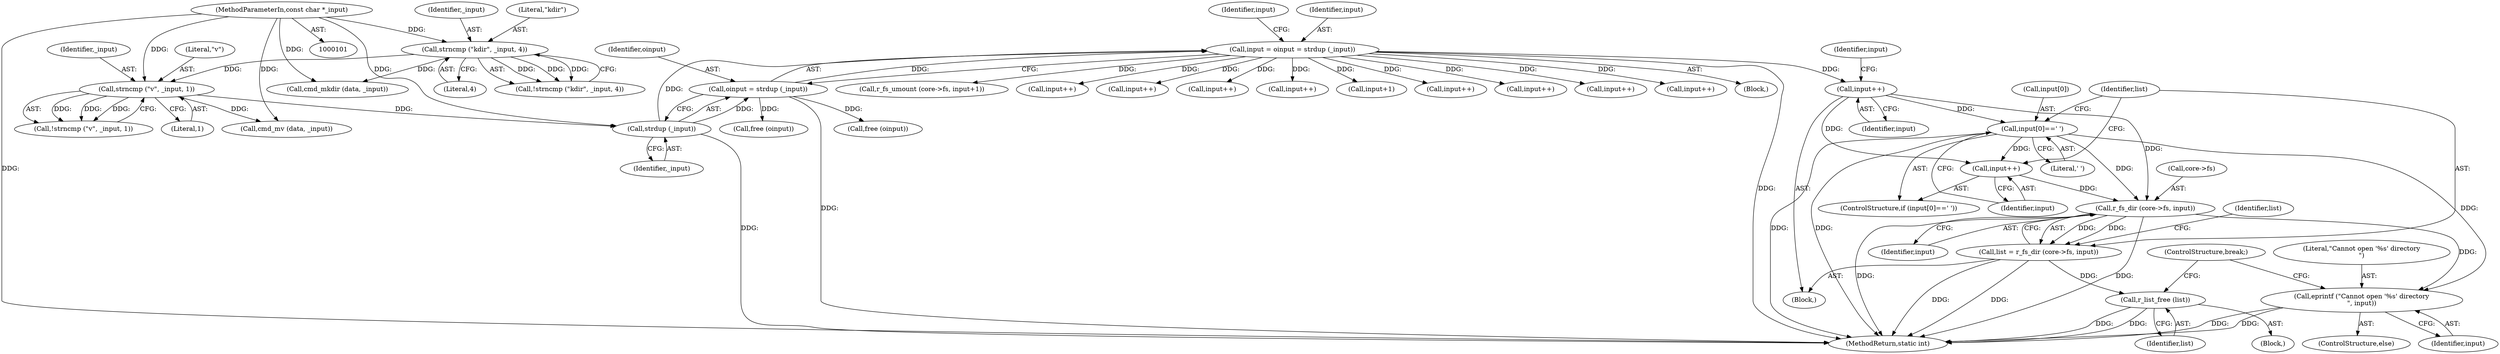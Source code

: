 digraph "0_radare2_65000a7fd9eea62359e6d6714f17b94a99a82edd@array" {
"1000306" [label="(Call,input[0]==' ')"];
"1000303" [label="(Call,input++)"];
"1000147" [label="(Call,input = oinput = strdup (_input))"];
"1000149" [label="(Call,oinput = strdup (_input))"];
"1000151" [label="(Call,strdup (_input))"];
"1000138" [label="(Call,strncmp (\"v\", _input, 1))"];
"1000127" [label="(Call,strncmp (\"kdir\", _input, 4))"];
"1000103" [label="(MethodParameterIn,const char *_input)"];
"1000311" [label="(Call,input++)"];
"1000315" [label="(Call,r_fs_dir (core->fs, input))"];
"1000313" [label="(Call,list = r_fs_dir (core->fs, input))"];
"1000332" [label="(Call,r_list_free (list))"];
"1000335" [label="(Call,eprintf (\"Cannot open '%s' directory\n\", input))"];
"1000249" [label="(Call,r_fs_umount (core->fs, input+1))"];
"1000307" [label="(Call,input[0])"];
"1000130" [label="(Literal,4)"];
"1000312" [label="(Identifier,input)"];
"1000580" [label="(Call,input++)"];
"1000539" [label="(Call,input++)"];
"1000138" [label="(Call,strncmp (\"v\", _input, 1))"];
"1000308" [label="(Identifier,input)"];
"1000454" [label="(Call,input++)"];
"1000672" [label="(MethodReturn,static int)"];
"1000151" [label="(Call,strdup (_input))"];
"1000315" [label="(Call,r_fs_dir (core->fs, input))"];
"1000303" [label="(Call,input++)"];
"1000340" [label="(Call,input++)"];
"1000332" [label="(Call,r_list_free (list))"];
"1000333" [label="(Identifier,list)"];
"1000144" [label="(Call,cmd_mv (data, _input))"];
"1000127" [label="(Call,strncmp (\"kdir\", _input, 4))"];
"1000253" [label="(Call,input+1)"];
"1000311" [label="(Call,input++)"];
"1000133" [label="(Call,cmd_mkdir (data, _input))"];
"1000141" [label="(Literal,1)"];
"1000319" [label="(Identifier,input)"];
"1000668" [label="(Call,free (oinput))"];
"1000407" [label="(Call,input++)"];
"1000528" [label="(Call,input++)"];
"1000304" [label="(Identifier,input)"];
"1000639" [label="(Call,input++)"];
"1000129" [label="(Identifier,_input)"];
"1000147" [label="(Call,input = oinput = strdup (_input))"];
"1000137" [label="(Call,!strncmp (\"v\", _input, 1))"];
"1000156" [label="(Block,)"];
"1000322" [label="(Block,)"];
"1000150" [label="(Identifier,oinput)"];
"1000152" [label="(Identifier,_input)"];
"1000635" [label="(Call,free (oinput))"];
"1000306" [label="(Call,input[0]==' ')"];
"1000128" [label="(Literal,\"kdir\")"];
"1000149" [label="(Call,oinput = strdup (_input))"];
"1000335" [label="(Call,eprintf (\"Cannot open '%s' directory\n\", input))"];
"1000310" [label="(Literal,' ')"];
"1000158" [label="(Call,input++)"];
"1000313" [label="(Call,list = r_fs_dir (core->fs, input))"];
"1000334" [label="(ControlStructure,else)"];
"1000336" [label="(Literal,\"Cannot open '%s' directory\n\")"];
"1000337" [label="(Identifier,input)"];
"1000321" [label="(Identifier,list)"];
"1000316" [label="(Call,core->fs)"];
"1000148" [label="(Identifier,input)"];
"1000155" [label="(Identifier,input)"];
"1000139" [label="(Literal,\"v\")"];
"1000103" [label="(MethodParameterIn,const char *_input)"];
"1000338" [label="(ControlStructure,break;)"];
"1000126" [label="(Call,!strncmp (\"kdir\", _input, 4))"];
"1000314" [label="(Identifier,list)"];
"1000104" [label="(Block,)"];
"1000140" [label="(Identifier,_input)"];
"1000305" [label="(ControlStructure,if (input[0]==' '))"];
"1000306" -> "1000305"  [label="AST: "];
"1000306" -> "1000310"  [label="CFG: "];
"1000307" -> "1000306"  [label="AST: "];
"1000310" -> "1000306"  [label="AST: "];
"1000312" -> "1000306"  [label="CFG: "];
"1000314" -> "1000306"  [label="CFG: "];
"1000306" -> "1000672"  [label="DDG: "];
"1000306" -> "1000672"  [label="DDG: "];
"1000303" -> "1000306"  [label="DDG: "];
"1000306" -> "1000311"  [label="DDG: "];
"1000306" -> "1000315"  [label="DDG: "];
"1000306" -> "1000335"  [label="DDG: "];
"1000303" -> "1000156"  [label="AST: "];
"1000303" -> "1000304"  [label="CFG: "];
"1000304" -> "1000303"  [label="AST: "];
"1000308" -> "1000303"  [label="CFG: "];
"1000147" -> "1000303"  [label="DDG: "];
"1000303" -> "1000311"  [label="DDG: "];
"1000303" -> "1000315"  [label="DDG: "];
"1000147" -> "1000104"  [label="AST: "];
"1000147" -> "1000149"  [label="CFG: "];
"1000148" -> "1000147"  [label="AST: "];
"1000149" -> "1000147"  [label="AST: "];
"1000155" -> "1000147"  [label="CFG: "];
"1000147" -> "1000672"  [label="DDG: "];
"1000149" -> "1000147"  [label="DDG: "];
"1000151" -> "1000147"  [label="DDG: "];
"1000147" -> "1000158"  [label="DDG: "];
"1000147" -> "1000249"  [label="DDG: "];
"1000147" -> "1000253"  [label="DDG: "];
"1000147" -> "1000340"  [label="DDG: "];
"1000147" -> "1000407"  [label="DDG: "];
"1000147" -> "1000454"  [label="DDG: "];
"1000147" -> "1000528"  [label="DDG: "];
"1000147" -> "1000539"  [label="DDG: "];
"1000147" -> "1000580"  [label="DDG: "];
"1000147" -> "1000639"  [label="DDG: "];
"1000149" -> "1000151"  [label="CFG: "];
"1000150" -> "1000149"  [label="AST: "];
"1000151" -> "1000149"  [label="AST: "];
"1000149" -> "1000672"  [label="DDG: "];
"1000151" -> "1000149"  [label="DDG: "];
"1000149" -> "1000635"  [label="DDG: "];
"1000149" -> "1000668"  [label="DDG: "];
"1000151" -> "1000152"  [label="CFG: "];
"1000152" -> "1000151"  [label="AST: "];
"1000151" -> "1000672"  [label="DDG: "];
"1000138" -> "1000151"  [label="DDG: "];
"1000103" -> "1000151"  [label="DDG: "];
"1000138" -> "1000137"  [label="AST: "];
"1000138" -> "1000141"  [label="CFG: "];
"1000139" -> "1000138"  [label="AST: "];
"1000140" -> "1000138"  [label="AST: "];
"1000141" -> "1000138"  [label="AST: "];
"1000137" -> "1000138"  [label="CFG: "];
"1000138" -> "1000137"  [label="DDG: "];
"1000138" -> "1000137"  [label="DDG: "];
"1000138" -> "1000137"  [label="DDG: "];
"1000127" -> "1000138"  [label="DDG: "];
"1000103" -> "1000138"  [label="DDG: "];
"1000138" -> "1000144"  [label="DDG: "];
"1000127" -> "1000126"  [label="AST: "];
"1000127" -> "1000130"  [label="CFG: "];
"1000128" -> "1000127"  [label="AST: "];
"1000129" -> "1000127"  [label="AST: "];
"1000130" -> "1000127"  [label="AST: "];
"1000126" -> "1000127"  [label="CFG: "];
"1000127" -> "1000126"  [label="DDG: "];
"1000127" -> "1000126"  [label="DDG: "];
"1000127" -> "1000126"  [label="DDG: "];
"1000103" -> "1000127"  [label="DDG: "];
"1000127" -> "1000133"  [label="DDG: "];
"1000103" -> "1000101"  [label="AST: "];
"1000103" -> "1000672"  [label="DDG: "];
"1000103" -> "1000133"  [label="DDG: "];
"1000103" -> "1000144"  [label="DDG: "];
"1000311" -> "1000305"  [label="AST: "];
"1000311" -> "1000312"  [label="CFG: "];
"1000312" -> "1000311"  [label="AST: "];
"1000314" -> "1000311"  [label="CFG: "];
"1000311" -> "1000315"  [label="DDG: "];
"1000315" -> "1000313"  [label="AST: "];
"1000315" -> "1000319"  [label="CFG: "];
"1000316" -> "1000315"  [label="AST: "];
"1000319" -> "1000315"  [label="AST: "];
"1000313" -> "1000315"  [label="CFG: "];
"1000315" -> "1000672"  [label="DDG: "];
"1000315" -> "1000672"  [label="DDG: "];
"1000315" -> "1000313"  [label="DDG: "];
"1000315" -> "1000313"  [label="DDG: "];
"1000315" -> "1000335"  [label="DDG: "];
"1000313" -> "1000156"  [label="AST: "];
"1000314" -> "1000313"  [label="AST: "];
"1000321" -> "1000313"  [label="CFG: "];
"1000313" -> "1000672"  [label="DDG: "];
"1000313" -> "1000672"  [label="DDG: "];
"1000313" -> "1000332"  [label="DDG: "];
"1000332" -> "1000322"  [label="AST: "];
"1000332" -> "1000333"  [label="CFG: "];
"1000333" -> "1000332"  [label="AST: "];
"1000338" -> "1000332"  [label="CFG: "];
"1000332" -> "1000672"  [label="DDG: "];
"1000332" -> "1000672"  [label="DDG: "];
"1000335" -> "1000334"  [label="AST: "];
"1000335" -> "1000337"  [label="CFG: "];
"1000336" -> "1000335"  [label="AST: "];
"1000337" -> "1000335"  [label="AST: "];
"1000338" -> "1000335"  [label="CFG: "];
"1000335" -> "1000672"  [label="DDG: "];
"1000335" -> "1000672"  [label="DDG: "];
}
